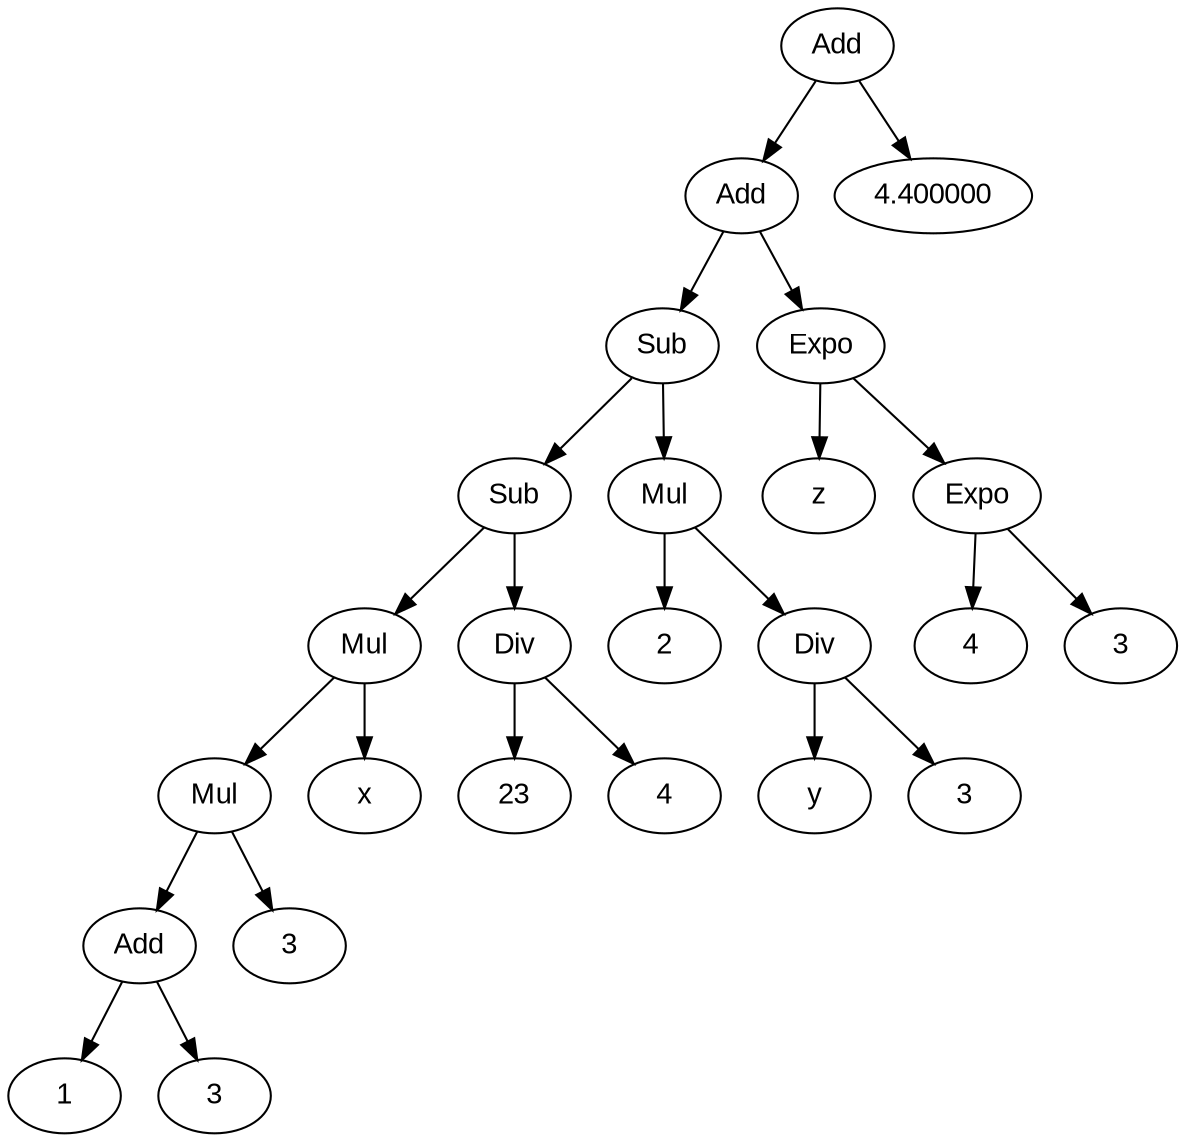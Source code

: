 digraph BST {
    node [fontname="Arial"];
    24 [label="Add"]
    24 -> 22;
    22 [label="Add"]
    22 -> 16;
    16 [label="Sub"]
    16 -> 10;
    10 [label="Sub"]
    10 -> 6;
    6 [label="Mul"]
    6 -> 4;
    4 [label="Mul"]
    4 -> 2;
    2 [label="Add"]
    2 -> 0;
    0 [label="1"]
    2 -> 1;
    1 [label="3"]
    4 -> 3;
    3 [label="3"]
    6 -> 5;
    5 [label="x"]
    10 -> 9;
    9 [label="Div"]
    9 -> 7;
    7 [label="23"]
    9 -> 8;
    8 [label="4"]
    16 -> 15;
    15 [label="Mul"]
    15 -> 11;
    11 [label="2"]
    15 -> 14;
    14 [label="Div"]
    14 -> 12;
    12 [label="y"]
    14 -> 13;
    13 [label="3"]
    22 -> 21;
    21 [label="Expo"]
    21 -> 17;
    17 [label="z"]
    21 -> 20;
    20 [label="Expo"]
    20 -> 18;
    18 [label="4"]
    20 -> 19;
    19 [label="3"]
    24 -> 23;
    23 [label="4.400000"]
}
